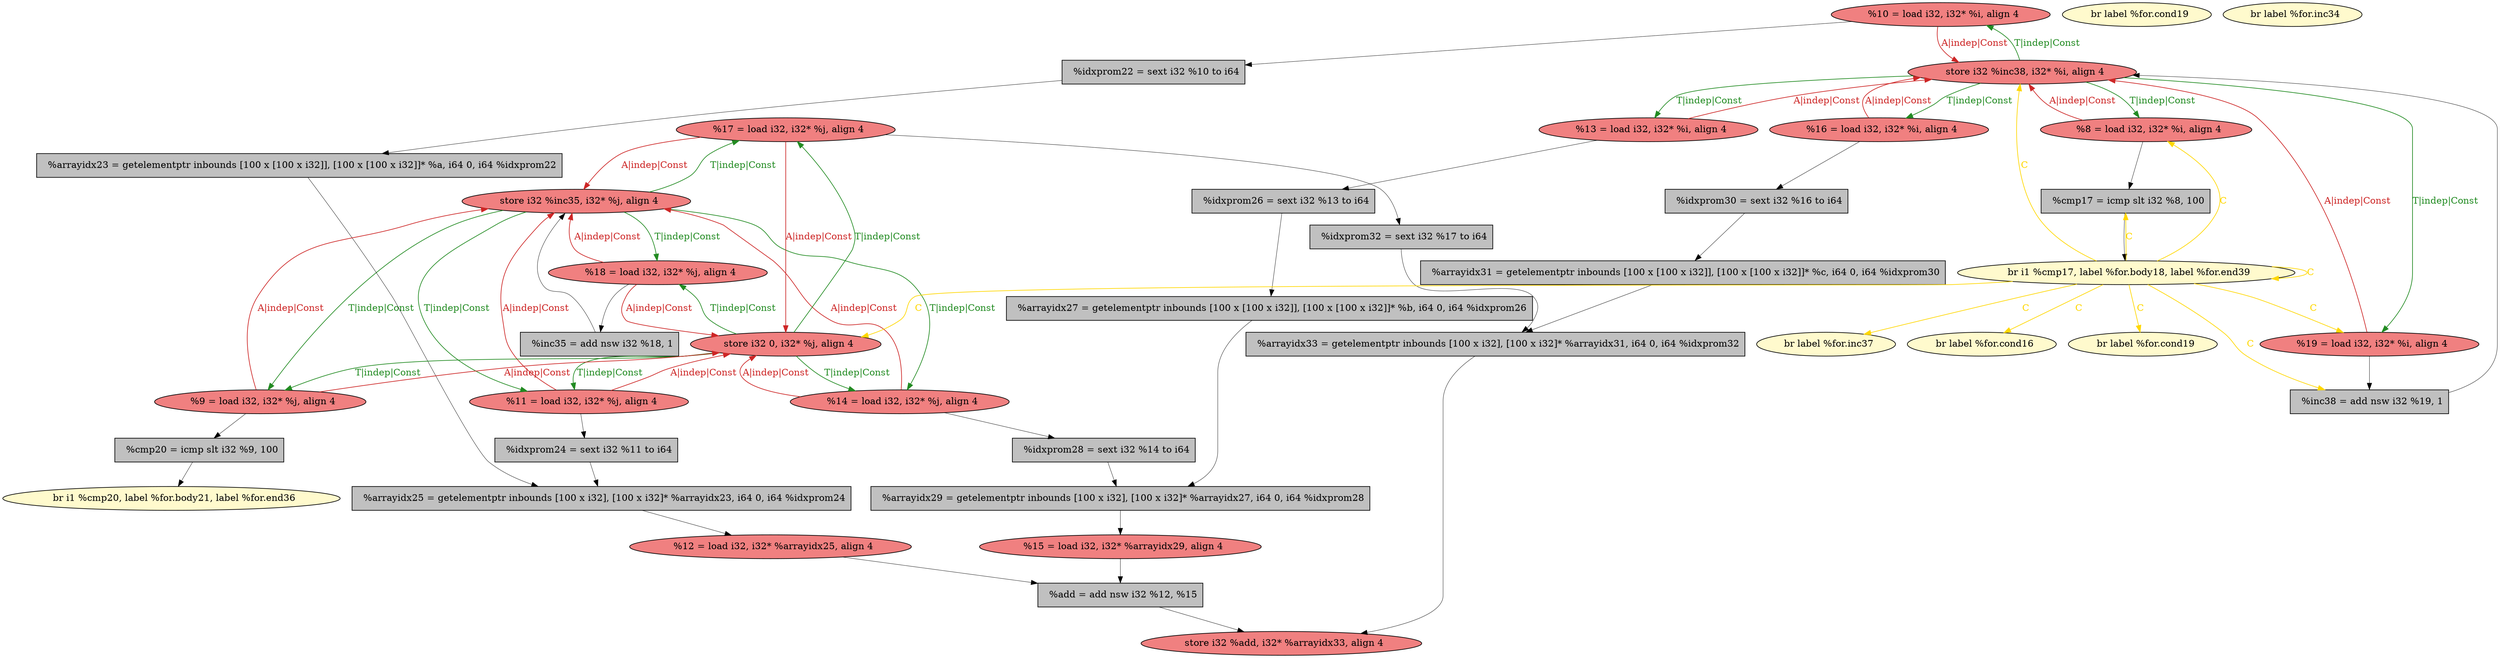 
digraph G {


node1386 [fillcolor=grey,label="  %idxprom26 = sext i32 %13 to i64",shape=rectangle,style=filled ]
node1385 [fillcolor=lightcoral,label="  %13 = load i32, i32* %i, align 4",shape=ellipse,style=filled ]
node1362 [fillcolor=lightcoral,label="  %19 = load i32, i32* %i, align 4",shape=ellipse,style=filled ]
node1360 [fillcolor=grey,label="  %cmp17 = icmp slt i32 %8, 100",shape=rectangle,style=filled ]
node1369 [fillcolor=lightcoral,label="  store i32 %inc35, i32* %j, align 4",shape=ellipse,style=filled ]
node1363 [fillcolor=lightcoral,label="  %18 = load i32, i32* %j, align 4",shape=ellipse,style=filled ]
node1358 [fillcolor=grey,label="  %idxprom30 = sext i32 %16 to i64",shape=rectangle,style=filled ]
node1357 [fillcolor=lemonchiffon,label="  br i1 %cmp20, label %for.body21, label %for.end36",shape=ellipse,style=filled ]
node1353 [fillcolor=grey,label="  %arrayidx25 = getelementptr inbounds [100 x i32], [100 x i32]* %arrayidx23, i64 0, i64 %idxprom24",shape=rectangle,style=filled ]
node1355 [fillcolor=lightcoral,label="  %16 = load i32, i32* %i, align 4",shape=ellipse,style=filled ]
node1359 [fillcolor=lemonchiffon,label="  br label %for.inc37",shape=ellipse,style=filled ]
node1356 [fillcolor=grey,label="  %idxprom32 = sext i32 %17 to i64",shape=rectangle,style=filled ]
node1376 [fillcolor=grey,label="  %idxprom28 = sext i32 %14 to i64",shape=rectangle,style=filled ]
node1381 [fillcolor=grey,label="  %arrayidx29 = getelementptr inbounds [100 x i32], [100 x i32]* %arrayidx27, i64 0, i64 %idxprom28",shape=rectangle,style=filled ]
node1350 [fillcolor=lightcoral,label="  %15 = load i32, i32* %arrayidx29, align 4",shape=ellipse,style=filled ]
node1349 [fillcolor=grey,label="  %add = add nsw i32 %12, %15",shape=rectangle,style=filled ]
node1352 [fillcolor=grey,label="  %cmp20 = icmp slt i32 %9, 100",shape=rectangle,style=filled ]
node1354 [fillcolor=grey,label="  %arrayidx27 = getelementptr inbounds [100 x [100 x i32]], [100 x [100 x i32]]* %b, i64 0, i64 %idxprom26",shape=rectangle,style=filled ]
node1348 [fillcolor=grey,label="  %arrayidx31 = getelementptr inbounds [100 x [100 x i32]], [100 x [100 x i32]]* %c, i64 0, i64 %idxprom30",shape=rectangle,style=filled ]
node1351 [fillcolor=lightcoral,label="  %14 = load i32, i32* %j, align 4",shape=ellipse,style=filled ]
node1364 [fillcolor=lightcoral,label="  store i32 %inc38, i32* %i, align 4",shape=ellipse,style=filled ]
node1371 [fillcolor=grey,label="  %arrayidx23 = getelementptr inbounds [100 x [100 x i32]], [100 x [100 x i32]]* %a, i64 0, i64 %idxprom22",shape=rectangle,style=filled ]
node1361 [fillcolor=lightcoral,label="  %11 = load i32, i32* %j, align 4",shape=ellipse,style=filled ]
node1383 [fillcolor=lightcoral,label="  %10 = load i32, i32* %i, align 4",shape=ellipse,style=filled ]
node1365 [fillcolor=lightcoral,label="  store i32 %add, i32* %arrayidx33, align 4",shape=ellipse,style=filled ]
node1366 [fillcolor=lemonchiffon,label="  br label %for.cond19",shape=ellipse,style=filled ]
node1380 [fillcolor=lemonchiffon,label="  br label %for.inc34",shape=ellipse,style=filled ]
node1367 [fillcolor=lemonchiffon,label="  br label %for.cond16",shape=ellipse,style=filled ]
node1368 [fillcolor=grey,label="  %idxprom22 = sext i32 %10 to i64",shape=rectangle,style=filled ]
node1372 [fillcolor=grey,label="  %arrayidx33 = getelementptr inbounds [100 x i32], [100 x i32]* %arrayidx31, i64 0, i64 %idxprom32",shape=rectangle,style=filled ]
node1382 [fillcolor=lemonchiffon,label="  br i1 %cmp17, label %for.body18, label %for.end39",shape=ellipse,style=filled ]
node1377 [fillcolor=lemonchiffon,label="  br label %for.cond19",shape=ellipse,style=filled ]
node1373 [fillcolor=grey,label="  %inc35 = add nsw i32 %18, 1",shape=rectangle,style=filled ]
node1374 [fillcolor=lightcoral,label="  store i32 0, i32* %j, align 4",shape=ellipse,style=filled ]
node1384 [fillcolor=lightcoral,label="  %12 = load i32, i32* %arrayidx25, align 4",shape=ellipse,style=filled ]
node1375 [fillcolor=lightcoral,label="  %8 = load i32, i32* %i, align 4",shape=ellipse,style=filled ]
node1378 [fillcolor=grey,label="  %inc38 = add nsw i32 %19, 1",shape=rectangle,style=filled ]
node1387 [fillcolor=lightcoral,label="  %17 = load i32, i32* %j, align 4",shape=ellipse,style=filled ]
node1370 [fillcolor=lightcoral,label="  %9 = load i32, i32* %j, align 4",shape=ellipse,style=filled ]
node1379 [fillcolor=grey,label="  %idxprom24 = sext i32 %11 to i64",shape=rectangle,style=filled ]

node1387->node1369 [style=solid,color=firebrick3,label="A|indep|Const",penwidth=1.0,fontcolor=firebrick3 ]
node1383->node1368 [style=solid,color=black,label="",penwidth=0.5,fontcolor=black ]
node1370->node1374 [style=solid,color=firebrick3,label="A|indep|Const",penwidth=1.0,fontcolor=firebrick3 ]
node1382->node1382 [style=solid,color=gold,label="C",penwidth=1.0,fontcolor=gold ]
node1375->node1360 [style=solid,color=black,label="",penwidth=0.5,fontcolor=black ]
node1372->node1365 [style=solid,color=black,label="",penwidth=0.5,fontcolor=black ]
node1349->node1365 [style=solid,color=black,label="",penwidth=0.5,fontcolor=black ]
node1376->node1381 [style=solid,color=black,label="",penwidth=0.5,fontcolor=black ]
node1373->node1369 [style=solid,color=black,label="",penwidth=0.5,fontcolor=black ]
node1368->node1371 [style=solid,color=black,label="",penwidth=0.5,fontcolor=black ]
node1360->node1382 [style=solid,color=black,label="",penwidth=0.5,fontcolor=black ]
node1370->node1352 [style=solid,color=black,label="",penwidth=0.5,fontcolor=black ]
node1351->node1374 [style=solid,color=firebrick3,label="A|indep|Const",penwidth=1.0,fontcolor=firebrick3 ]
node1374->node1351 [style=solid,color=forestgreen,label="T|indep|Const",penwidth=1.0,fontcolor=forestgreen ]
node1355->node1358 [style=solid,color=black,label="",penwidth=0.5,fontcolor=black ]
node1356->node1372 [style=solid,color=black,label="",penwidth=0.5,fontcolor=black ]
node1387->node1356 [style=solid,color=black,label="",penwidth=0.5,fontcolor=black ]
node1385->node1386 [style=solid,color=black,label="",penwidth=0.5,fontcolor=black ]
node1374->node1370 [style=solid,color=forestgreen,label="T|indep|Const",penwidth=1.0,fontcolor=forestgreen ]
node1363->node1373 [style=solid,color=black,label="",penwidth=0.5,fontcolor=black ]
node1350->node1349 [style=solid,color=black,label="",penwidth=0.5,fontcolor=black ]
node1385->node1364 [style=solid,color=firebrick3,label="A|indep|Const",penwidth=1.0,fontcolor=firebrick3 ]
node1382->node1374 [style=solid,color=gold,label="C",penwidth=1.0,fontcolor=gold ]
node1351->node1376 [style=solid,color=black,label="",penwidth=0.5,fontcolor=black ]
node1369->node1361 [style=solid,color=forestgreen,label="T|indep|Const",penwidth=1.0,fontcolor=forestgreen ]
node1361->node1369 [style=solid,color=firebrick3,label="A|indep|Const",penwidth=1.0,fontcolor=firebrick3 ]
node1382->node1359 [style=solid,color=gold,label="C",penwidth=1.0,fontcolor=gold ]
node1353->node1384 [style=solid,color=black,label="",penwidth=0.5,fontcolor=black ]
node1369->node1387 [style=solid,color=forestgreen,label="T|indep|Const",penwidth=1.0,fontcolor=forestgreen ]
node1387->node1374 [style=solid,color=firebrick3,label="A|indep|Const",penwidth=1.0,fontcolor=firebrick3 ]
node1379->node1353 [style=solid,color=black,label="",penwidth=0.5,fontcolor=black ]
node1369->node1370 [style=solid,color=forestgreen,label="T|indep|Const",penwidth=1.0,fontcolor=forestgreen ]
node1382->node1377 [style=solid,color=gold,label="C",penwidth=1.0,fontcolor=gold ]
node1369->node1351 [style=solid,color=forestgreen,label="T|indep|Const",penwidth=1.0,fontcolor=forestgreen ]
node1361->node1374 [style=solid,color=firebrick3,label="A|indep|Const",penwidth=1.0,fontcolor=firebrick3 ]
node1355->node1364 [style=solid,color=firebrick3,label="A|indep|Const",penwidth=1.0,fontcolor=firebrick3 ]
node1374->node1363 [style=solid,color=forestgreen,label="T|indep|Const",penwidth=1.0,fontcolor=forestgreen ]
node1358->node1348 [style=solid,color=black,label="",penwidth=0.5,fontcolor=black ]
node1363->node1374 [style=solid,color=firebrick3,label="A|indep|Const",penwidth=1.0,fontcolor=firebrick3 ]
node1384->node1349 [style=solid,color=black,label="",penwidth=0.5,fontcolor=black ]
node1382->node1378 [style=solid,color=gold,label="C",penwidth=1.0,fontcolor=gold ]
node1382->node1362 [style=solid,color=gold,label="C",penwidth=1.0,fontcolor=gold ]
node1362->node1378 [style=solid,color=black,label="",penwidth=0.5,fontcolor=black ]
node1374->node1387 [style=solid,color=forestgreen,label="T|indep|Const",penwidth=1.0,fontcolor=forestgreen ]
node1364->node1355 [style=solid,color=forestgreen,label="T|indep|Const",penwidth=1.0,fontcolor=forestgreen ]
node1374->node1361 [style=solid,color=forestgreen,label="T|indep|Const",penwidth=1.0,fontcolor=forestgreen ]
node1381->node1350 [style=solid,color=black,label="",penwidth=0.5,fontcolor=black ]
node1351->node1369 [style=solid,color=firebrick3,label="A|indep|Const",penwidth=1.0,fontcolor=firebrick3 ]
node1369->node1363 [style=solid,color=forestgreen,label="T|indep|Const",penwidth=1.0,fontcolor=forestgreen ]
node1364->node1385 [style=solid,color=forestgreen,label="T|indep|Const",penwidth=1.0,fontcolor=forestgreen ]
node1364->node1375 [style=solid,color=forestgreen,label="T|indep|Const",penwidth=1.0,fontcolor=forestgreen ]
node1370->node1369 [style=solid,color=firebrick3,label="A|indep|Const",penwidth=1.0,fontcolor=firebrick3 ]
node1363->node1369 [style=solid,color=firebrick3,label="A|indep|Const",penwidth=1.0,fontcolor=firebrick3 ]
node1386->node1354 [style=solid,color=black,label="",penwidth=0.5,fontcolor=black ]
node1361->node1379 [style=solid,color=black,label="",penwidth=0.5,fontcolor=black ]
node1348->node1372 [style=solid,color=black,label="",penwidth=0.5,fontcolor=black ]
node1362->node1364 [style=solid,color=firebrick3,label="A|indep|Const",penwidth=1.0,fontcolor=firebrick3 ]
node1352->node1357 [style=solid,color=black,label="",penwidth=0.5,fontcolor=black ]
node1375->node1364 [style=solid,color=firebrick3,label="A|indep|Const",penwidth=1.0,fontcolor=firebrick3 ]
node1378->node1364 [style=solid,color=black,label="",penwidth=0.5,fontcolor=black ]
node1382->node1367 [style=solid,color=gold,label="C",penwidth=1.0,fontcolor=gold ]
node1383->node1364 [style=solid,color=firebrick3,label="A|indep|Const",penwidth=1.0,fontcolor=firebrick3 ]
node1382->node1360 [style=solid,color=gold,label="C",penwidth=1.0,fontcolor=gold ]
node1364->node1383 [style=solid,color=forestgreen,label="T|indep|Const",penwidth=1.0,fontcolor=forestgreen ]
node1382->node1364 [style=solid,color=gold,label="C",penwidth=1.0,fontcolor=gold ]
node1364->node1362 [style=solid,color=forestgreen,label="T|indep|Const",penwidth=1.0,fontcolor=forestgreen ]
node1382->node1375 [style=solid,color=gold,label="C",penwidth=1.0,fontcolor=gold ]
node1371->node1353 [style=solid,color=black,label="",penwidth=0.5,fontcolor=black ]
node1354->node1381 [style=solid,color=black,label="",penwidth=0.5,fontcolor=black ]


}
